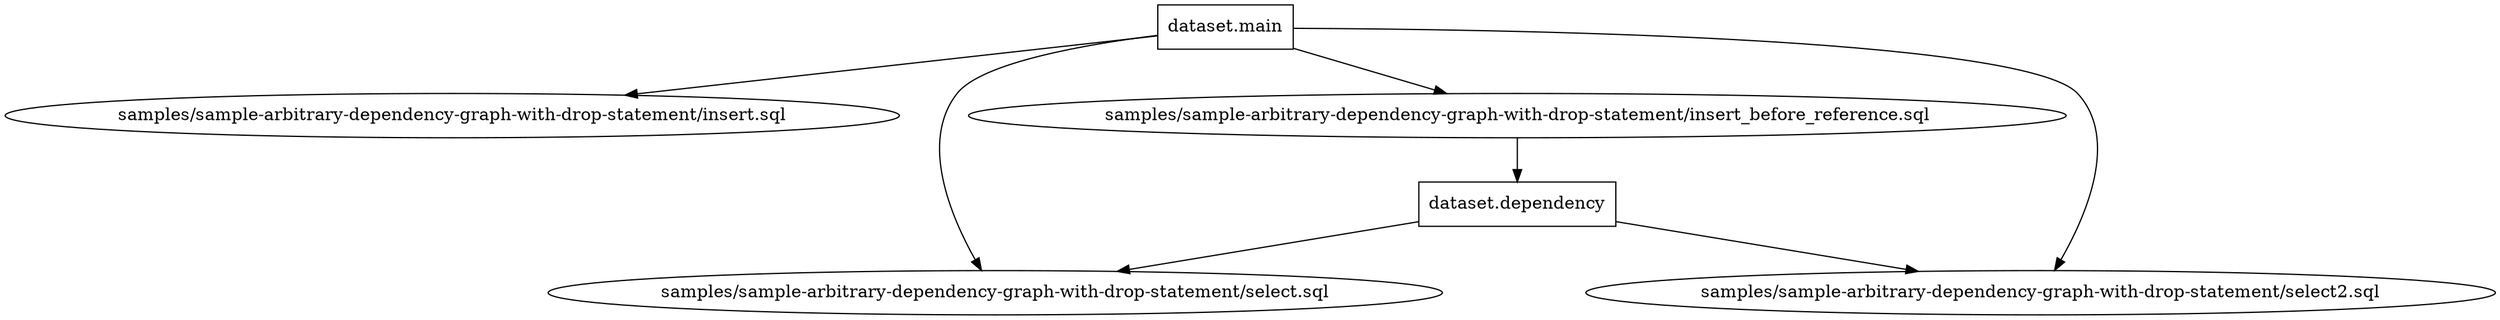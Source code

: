 digraph G {
0 [label="samples/sample-arbitrary-dependency-graph-with-drop-statement/insert.sql", shape="", type=query];
1 [label="samples/sample-arbitrary-dependency-graph-with-drop-statement/insert_before_reference.sql", shape="", type=query];
2 [label="samples/sample-arbitrary-dependency-graph-with-drop-statement/select.sql", shape="", type=query];
3 [label="samples/sample-arbitrary-dependency-graph-with-drop-statement/select2.sql", shape="", type=query];
4 [label="dataset.dependency", shape=box, type=table];
5 [label="dataset.main", shape=box, type=table];
1->4 ;
4->2 ;
4->3 ;
5->2 ;
5->3 ;
5->0 ;
5->1 ;
}
